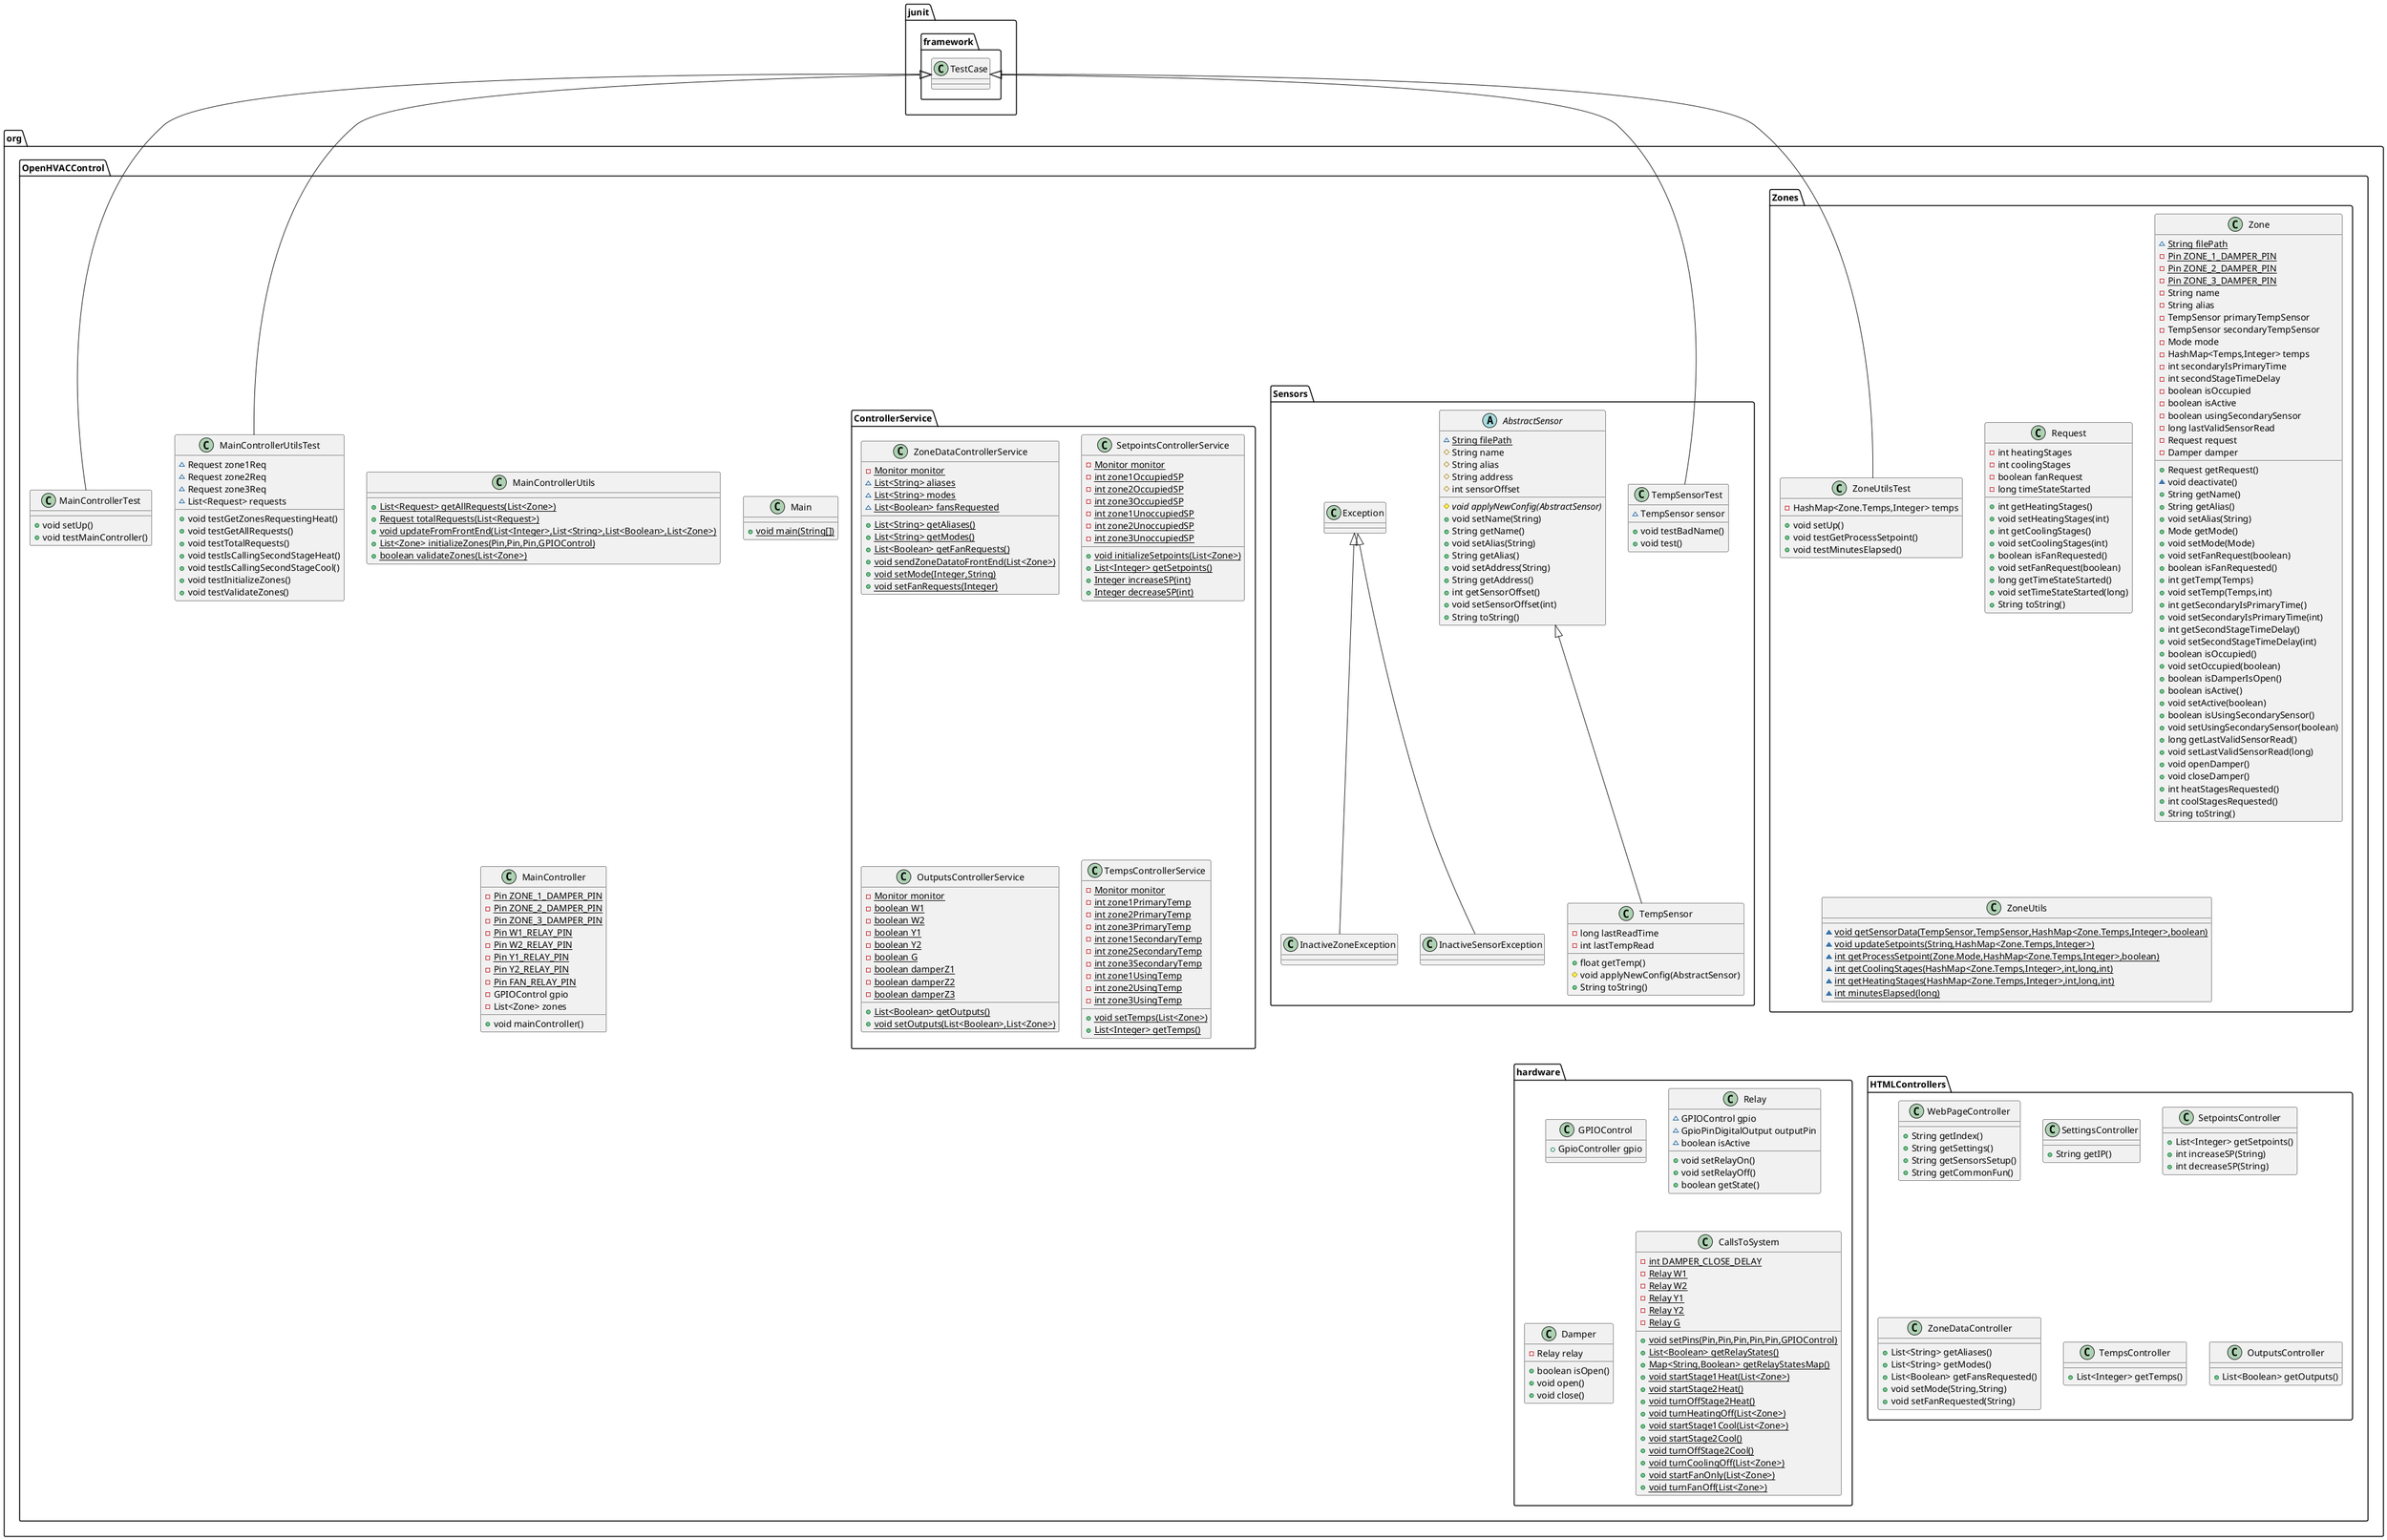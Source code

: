 @startuml
class org.OpenHVACControl.Zones.Request {
- int heatingStages
- int coolingStages
- boolean fanRequest
- long timeStateStarted
+ int getHeatingStages()
+ void setHeatingStages(int)
+ int getCoolingStages()
+ void setCoolingStages(int)
+ boolean isFanRequested()
+ void setFanRequest(boolean)
+ long getTimeStateStarted()
+ void setTimeStateStarted(long)
+ String toString()
}
class org.OpenHVACControl.Sensors.InactiveZoneException {
}
class org.OpenHVACControl.ControllerService.ZoneDataControllerService {
- {static} Monitor monitor
~ {static} List<String> aliases
~ {static} List<String> modes
~ {static} List<Boolean> fansRequested
+ {static} List<String> getAliases()
+ {static} List<String> getModes()
+ {static} List<Boolean> getFanRequests()
+ {static} void sendZoneDatatoFrontEnd(List<Zone>)
+ {static} void setMode(Integer,String)
+ {static} void setFanRequests(Integer)
}
class org.OpenHVACControl.Sensors.TempSensor {
- long lastReadTime
- int lastTempRead
+ float getTemp()
# void applyNewConfig(AbstractSensor)
+ String toString()
}
class org.OpenHVACControl.Sensors.InactiveSensorException {
}
class org.OpenHVACControl.Zones.ZoneUtilsTest {
- HashMap<Zone.Temps,Integer> temps
+ void setUp()
+ void testGetProcessSetpoint()
+ void testMinutesElapsed()
}
class org.OpenHVACControl.HTMLControllers.WebPageController {
+ String getIndex()
+ String getSettings()
+ String getSensorsSetup()
+ String getCommonFun()
}
class org.OpenHVACControl.Sensors.TempSensorTest {
~ TempSensor sensor
+ void testBadName()
+ void test()
}
class org.OpenHVACControl.HTMLControllers.SettingsController {
+ String getIP()
}
class org.OpenHVACControl.MainControllerUtils {
+ {static} List<Request> getAllRequests(List<Zone>)
+ {static} Request totalRequests(List<Request>)
+ {static} void updateFromFrontEnd(List<Integer>,List<String>,List<Boolean>,List<Zone>)
+ {static} List<Zone> initializeZones(Pin,Pin,Pin,GPIOControl)
+ {static} boolean validateZones(List<Zone>)
}
class org.OpenHVACControl.hardware.GPIOControl {
+ GpioController gpio
}
class org.OpenHVACControl.HTMLControllers.SetpointsController {
+ List<Integer> getSetpoints()
+ int increaseSP(String)
+ int decreaseSP(String)
}
class org.OpenHVACControl.HTMLControllers.ZoneDataController {
+ List<String> getAliases()
+ List<String> getModes()
+ List<Boolean> getFansRequested()
+ void setMode(String,String)
+ void setFanRequested(String)
}
class org.OpenHVACControl.HTMLControllers.TempsController {
+ List<Integer> getTemps()
}
class org.OpenHVACControl.hardware.Relay {
~ GPIOControl gpio
~ GpioPinDigitalOutput outputPin
~ boolean isActive
+ void setRelayOn()
+ void setRelayOff()
+ boolean getState()
}
class org.OpenHVACControl.hardware.Damper {
- Relay relay
+ boolean isOpen()
+ void open()
+ void close()
}
abstract class org.OpenHVACControl.Sensors.AbstractSensor {
~ {static} String filePath
# String name
# String alias
# String address
# int sensorOffset
# {abstract}void applyNewConfig(AbstractSensor)
+ void setName(String)
+ String getName()
+ void setAlias(String)
+ String getAlias()
+ void setAddress(String)
+ String getAddress()
+ int getSensorOffset()
+ void setSensorOffset(int)
+ String toString()
}
class org.OpenHVACControl.ControllerService.SetpointsControllerService {
- {static} Monitor monitor
- {static} int zone1OccupiedSP
- {static} int zone2OccupiedSP
- {static} int zone3OccupiedSP
- {static} int zone1UnoccupiedSP
- {static} int zone2UnoccupiedSP
- {static} int zone3UnoccupiedSP
+ {static} void initializeSetpoints(List<Zone>)
+ {static} List<Integer> getSetpoints()
+ {static} Integer increaseSP(int)
+ {static} Integer decreaseSP(int)
}
class org.OpenHVACControl.HTMLControllers.OutputsController {
+ List<Boolean> getOutputs()
}
class org.OpenHVACControl.MainControllerUtilsTest {
~ Request zone1Req
~ Request zone2Req
~ Request zone3Req
~ List<Request> requests
+ void testGetZonesRequestingHeat()
+ void testGetAllRequests()
+ void testTotalRequests()
+ void testIsCallingSecondStageHeat()
+ void testIsCallingSecondStageCool()
+ void testInitializeZones()
+ void testValidateZones()
}
class org.OpenHVACControl.Zones.Zone {
~ {static} String filePath
- {static} Pin ZONE_1_DAMPER_PIN
- {static} Pin ZONE_2_DAMPER_PIN
- {static} Pin ZONE_3_DAMPER_PIN
- String name
- String alias
- TempSensor primaryTempSensor
- TempSensor secondaryTempSensor
- Mode mode
- HashMap<Temps,Integer> temps
- int secondaryIsPrimaryTime
- int secondStageTimeDelay
- boolean isOccupied
- boolean isActive
- boolean usingSecondarySensor
- long lastValidSensorRead
- Request request
- Damper damper
+ Request getRequest()
~ void deactivate()
+ String getName()
+ String getAlias()
+ void setAlias(String)
+ Mode getMode()
+ void setMode(Mode)
+ void setFanRequest(boolean)
+ boolean isFanRequested()
+ int getTemp(Temps)
+ void setTemp(Temps,int)
+ int getSecondaryIsPrimaryTime()
+ void setSecondaryIsPrimaryTime(int)
+ int getSecondStageTimeDelay()
+ void setSecondStageTimeDelay(int)
+ boolean isOccupied()
+ void setOccupied(boolean)
+ boolean isDamperIsOpen()
+ boolean isActive()
+ void setActive(boolean)
+ boolean isUsingSecondarySensor()
+ void setUsingSecondarySensor(boolean)
+ long getLastValidSensorRead()
+ void setLastValidSensorRead(long)
+ void openDamper()
+ void closeDamper()
+ int heatStagesRequested()
+ int coolStagesRequested()
+ String toString()
}
class org.OpenHVACControl.ControllerService.OutputsControllerService {
- {static} Monitor monitor
- {static} boolean W1
- {static} boolean W2
- {static} boolean Y1
- {static} boolean Y2
- {static} boolean G
- {static} boolean damperZ1
- {static} boolean damperZ2
- {static} boolean damperZ3
+ {static} List<Boolean> getOutputs()
+ {static} void setOutputs(List<Boolean>,List<Zone>)
}
class org.OpenHVACControl.Zones.ZoneUtils {
~ {static} void getSensorData(TempSensor,TempSensor,HashMap<Zone.Temps,Integer>,boolean)
~ {static} void updateSetpoints(String,HashMap<Zone.Temps,Integer>)
~ {static} int getProcessSetpoint(Zone.Mode,HashMap<Zone.Temps,Integer>,boolean)
~ {static} int getCoolingStages(HashMap<Zone.Temps,Integer>,int,long,int)
~ {static} int getHeatingStages(HashMap<Zone.Temps,Integer>,int,long,int)
~ {static} int minutesElapsed(long)
}
class org.OpenHVACControl.MainControllerTest {
+ void setUp()
+ void testMainController()
}
class org.OpenHVACControl.Main {
+ {static} void main(String[])
}
class org.OpenHVACControl.hardware.CallsToSystem {
- {static} int DAMPER_CLOSE_DELAY
- {static} Relay W1
- {static} Relay W2
- {static} Relay Y1
- {static} Relay Y2
- {static} Relay G
+ {static} void setPins(Pin,Pin,Pin,Pin,Pin,GPIOControl)
+ {static} List<Boolean> getRelayStates()
+ {static} Map<String,Boolean> getRelayStatesMap()
+ {static} void startStage1Heat(List<Zone>)
+ {static} void startStage2Heat()
+ {static} void turnOffStage2Heat()
+ {static} void turnHeatingOff(List<Zone>)
+ {static} void startStage1Cool(List<Zone>)
+ {static} void startStage2Cool()
+ {static} void turnOffStage2Cool()
+ {static} void turnCoolingOff(List<Zone>)
+ {static} void startFanOnly(List<Zone>)
+ {static} void turnFanOff(List<Zone>)
}
class org.OpenHVACControl.MainController {
- {static} Pin ZONE_1_DAMPER_PIN
- {static} Pin ZONE_2_DAMPER_PIN
- {static} Pin ZONE_3_DAMPER_PIN
- {static} Pin W1_RELAY_PIN
- {static} Pin W2_RELAY_PIN
- {static} Pin Y1_RELAY_PIN
- {static} Pin Y2_RELAY_PIN
- {static} Pin FAN_RELAY_PIN
- GPIOControl gpio
- List<Zone> zones
+ void mainController()
}
class org.OpenHVACControl.ControllerService.TempsControllerService {
- {static} Monitor monitor
- {static} int zone1PrimaryTemp
- {static} int zone2PrimaryTemp
- {static} int zone3PrimaryTemp
- {static} int zone1SecondaryTemp
- {static} int zone2SecondaryTemp
- {static} int zone3SecondaryTemp
- {static} int zone1UsingTemp
- {static} int zone2UsingTemp
- {static} int zone3UsingTemp
+ {static} void setTemps(List<Zone>)
+ {static} List<Integer> getTemps()
}


org.OpenHVACControl.Sensors.Exception <|-- org.OpenHVACControl.Sensors.InactiveZoneException
org.OpenHVACControl.Sensors.AbstractSensor <|-- org.OpenHVACControl.Sensors.TempSensor
org.OpenHVACControl.Sensors.Exception <|-- org.OpenHVACControl.Sensors.InactiveSensorException
junit.framework.TestCase <|-- org.OpenHVACControl.Zones.ZoneUtilsTest
junit.framework.TestCase <|-- org.OpenHVACControl.Sensors.TempSensorTest
junit.framework.TestCase <|-- org.OpenHVACControl.MainControllerUtilsTest
junit.framework.TestCase <|-- org.OpenHVACControl.MainControllerTest
@enduml